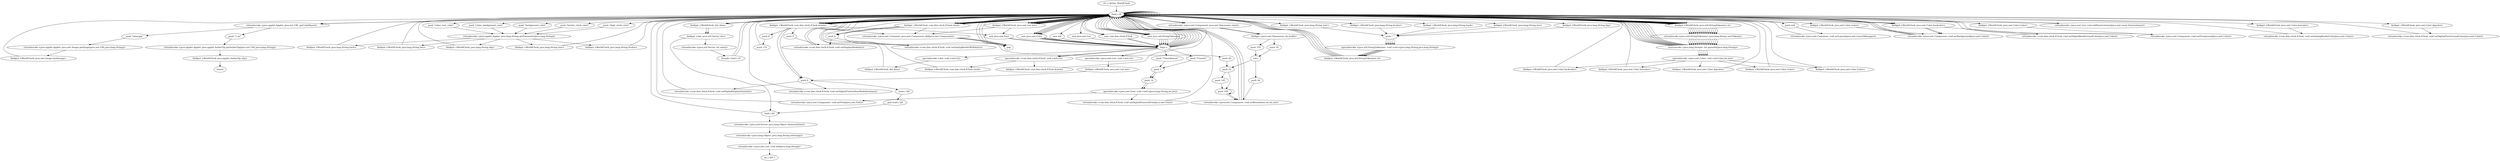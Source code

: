 digraph "" {
    "r0 := @this: WorldClock"
    "load.r r0"
    "r0 := @this: WorldClock"->"load.r r0";
    "load.r r0"->"load.r r0";
    "load.r r0"->"load.r r0";
    "virtualinvoke <java.applet.Applet: java.net.URL getCodeBase()>"
    "load.r r0"->"virtualinvoke <java.applet.Applet: java.net.URL getCodeBase()>";
    "push \"inter.jpg\""
    "virtualinvoke <java.applet.Applet: java.net.URL getCodeBase()>"->"push \"inter.jpg\"";
    "virtualinvoke <java.applet.Applet: java.awt.Image getImage(java.net.URL,java.lang.String)>"
    "push \"inter.jpg\""->"virtualinvoke <java.applet.Applet: java.awt.Image getImage(java.net.URL,java.lang.String)>";
    "fieldput <WorldClock: java.awt.Image backimage>"
    "virtualinvoke <java.applet.Applet: java.awt.Image getImage(java.net.URL,java.lang.String)>"->"fieldput <WorldClock: java.awt.Image backimage>";
    "fieldput <WorldClock: java.awt.Image backimage>"->"load.r r0";
    "load.r r0"->"load.r r0";
    "push \"background_color\""
    "load.r r0"->"push \"background_color\"";
    "virtualinvoke <java.applet.Applet: java.lang.String getParameter(java.lang.String)>"
    "push \"background_color\""->"virtualinvoke <java.applet.Applet: java.lang.String getParameter(java.lang.String)>";
    "fieldput <WorldClock: java.lang.String back>"
    "virtualinvoke <java.applet.Applet: java.lang.String getParameter(java.lang.String)>"->"fieldput <WorldClock: java.lang.String back>";
    "fieldput <WorldClock: java.lang.String back>"->"load.r r0";
    "new java.util.StringTokenizer"
    "load.r r0"->"new java.util.StringTokenizer";
    "dup1.r"
    "new java.util.StringTokenizer"->"dup1.r";
    "dup1.r"->"load.r r0";
    "fieldget <WorldClock: java.lang.String back>"
    "load.r r0"->"fieldget <WorldClock: java.lang.String back>";
    "push \",\""
    "fieldget <WorldClock: java.lang.String back>"->"push \",\"";
    "specialinvoke <java.util.StringTokenizer: void <init>(java.lang.String,java.lang.String)>"
    "push \",\""->"specialinvoke <java.util.StringTokenizer: void <init>(java.lang.String,java.lang.String)>";
    "fieldput <WorldClock: java.util.StringTokenizer st>"
    "specialinvoke <java.util.StringTokenizer: void <init>(java.lang.String,java.lang.String)>"->"fieldput <WorldClock: java.util.StringTokenizer st>";
    "fieldput <WorldClock: java.util.StringTokenizer st>"->"load.r r0";
    "new java.awt.Color"
    "load.r r0"->"new java.awt.Color";
    "new java.awt.Color"->"dup1.r";
    "dup1.r"->"load.r r0";
    "fieldget <WorldClock: java.util.StringTokenizer st>"
    "load.r r0"->"fieldget <WorldClock: java.util.StringTokenizer st>";
    "virtualinvoke <java.util.StringTokenizer: java.lang.String nextToken()>"
    "fieldget <WorldClock: java.util.StringTokenizer st>"->"virtualinvoke <java.util.StringTokenizer: java.lang.String nextToken()>";
    "staticinvoke <java.lang.Integer: int parseInt(java.lang.String)>"
    "virtualinvoke <java.util.StringTokenizer: java.lang.String nextToken()>"->"staticinvoke <java.lang.Integer: int parseInt(java.lang.String)>";
    "staticinvoke <java.lang.Integer: int parseInt(java.lang.String)>"->"load.r r0";
    "load.r r0"->"fieldget <WorldClock: java.util.StringTokenizer st>";
    "fieldget <WorldClock: java.util.StringTokenizer st>"->"virtualinvoke <java.util.StringTokenizer: java.lang.String nextToken()>";
    "virtualinvoke <java.util.StringTokenizer: java.lang.String nextToken()>"->"staticinvoke <java.lang.Integer: int parseInt(java.lang.String)>";
    "staticinvoke <java.lang.Integer: int parseInt(java.lang.String)>"->"load.r r0";
    "load.r r0"->"fieldget <WorldClock: java.util.StringTokenizer st>";
    "fieldget <WorldClock: java.util.StringTokenizer st>"->"virtualinvoke <java.util.StringTokenizer: java.lang.String nextToken()>";
    "virtualinvoke <java.util.StringTokenizer: java.lang.String nextToken()>"->"staticinvoke <java.lang.Integer: int parseInt(java.lang.String)>";
    "specialinvoke <java.awt.Color: void <init>(int,int,int)>"
    "staticinvoke <java.lang.Integer: int parseInt(java.lang.String)>"->"specialinvoke <java.awt.Color: void <init>(int,int,int)>";
    "fieldput <WorldClock: java.awt.Color backcolor>"
    "specialinvoke <java.awt.Color: void <init>(int,int,int)>"->"fieldput <WorldClock: java.awt.Color backcolor>";
    "fieldput <WorldClock: java.awt.Color backcolor>"->"load.r r0";
    "load.r r0"->"load.r r0";
    "push \"border_clock_color\""
    "load.r r0"->"push \"border_clock_color\"";
    "push \"border_clock_color\""->"virtualinvoke <java.applet.Applet: java.lang.String getParameter(java.lang.String)>";
    "fieldput <WorldClock: java.lang.String bor>"
    "virtualinvoke <java.applet.Applet: java.lang.String getParameter(java.lang.String)>"->"fieldput <WorldClock: java.lang.String bor>";
    "fieldput <WorldClock: java.lang.String bor>"->"load.r r0";
    "load.r r0"->"new java.util.StringTokenizer";
    "new java.util.StringTokenizer"->"dup1.r";
    "dup1.r"->"load.r r0";
    "fieldget <WorldClock: java.lang.String bor>"
    "load.r r0"->"fieldget <WorldClock: java.lang.String bor>";
    "fieldget <WorldClock: java.lang.String bor>"->"push \",\"";
    "push \",\""->"specialinvoke <java.util.StringTokenizer: void <init>(java.lang.String,java.lang.String)>";
    "specialinvoke <java.util.StringTokenizer: void <init>(java.lang.String,java.lang.String)>"->"fieldput <WorldClock: java.util.StringTokenizer st>";
    "fieldput <WorldClock: java.util.StringTokenizer st>"->"load.r r0";
    "load.r r0"->"new java.awt.Color";
    "new java.awt.Color"->"dup1.r";
    "dup1.r"->"load.r r0";
    "load.r r0"->"fieldget <WorldClock: java.util.StringTokenizer st>";
    "fieldget <WorldClock: java.util.StringTokenizer st>"->"virtualinvoke <java.util.StringTokenizer: java.lang.String nextToken()>";
    "virtualinvoke <java.util.StringTokenizer: java.lang.String nextToken()>"->"staticinvoke <java.lang.Integer: int parseInt(java.lang.String)>";
    "staticinvoke <java.lang.Integer: int parseInt(java.lang.String)>"->"load.r r0";
    "load.r r0"->"fieldget <WorldClock: java.util.StringTokenizer st>";
    "fieldget <WorldClock: java.util.StringTokenizer st>"->"virtualinvoke <java.util.StringTokenizer: java.lang.String nextToken()>";
    "virtualinvoke <java.util.StringTokenizer: java.lang.String nextToken()>"->"staticinvoke <java.lang.Integer: int parseInt(java.lang.String)>";
    "staticinvoke <java.lang.Integer: int parseInt(java.lang.String)>"->"load.r r0";
    "load.r r0"->"fieldget <WorldClock: java.util.StringTokenizer st>";
    "fieldget <WorldClock: java.util.StringTokenizer st>"->"virtualinvoke <java.util.StringTokenizer: java.lang.String nextToken()>";
    "virtualinvoke <java.util.StringTokenizer: java.lang.String nextToken()>"->"staticinvoke <java.lang.Integer: int parseInt(java.lang.String)>";
    "staticinvoke <java.lang.Integer: int parseInt(java.lang.String)>"->"specialinvoke <java.awt.Color: void <init>(int,int,int)>";
    "fieldput <WorldClock: java.awt.Color borcolor>"
    "specialinvoke <java.awt.Color: void <init>(int,int,int)>"->"fieldput <WorldClock: java.awt.Color borcolor>";
    "fieldput <WorldClock: java.awt.Color borcolor>"->"load.r r0";
    "load.r r0"->"load.r r0";
    "push \"digit_clock_color\""
    "load.r r0"->"push \"digit_clock_color\"";
    "push \"digit_clock_color\""->"virtualinvoke <java.applet.Applet: java.lang.String getParameter(java.lang.String)>";
    "fieldput <WorldClock: java.lang.String dig>"
    "virtualinvoke <java.applet.Applet: java.lang.String getParameter(java.lang.String)>"->"fieldput <WorldClock: java.lang.String dig>";
    "fieldput <WorldClock: java.lang.String dig>"->"load.r r0";
    "load.r r0"->"new java.util.StringTokenizer";
    "new java.util.StringTokenizer"->"dup1.r";
    "dup1.r"->"load.r r0";
    "fieldget <WorldClock: java.lang.String dig>"
    "load.r r0"->"fieldget <WorldClock: java.lang.String dig>";
    "fieldget <WorldClock: java.lang.String dig>"->"push \",\"";
    "push \",\""->"specialinvoke <java.util.StringTokenizer: void <init>(java.lang.String,java.lang.String)>";
    "specialinvoke <java.util.StringTokenizer: void <init>(java.lang.String,java.lang.String)>"->"fieldput <WorldClock: java.util.StringTokenizer st>";
    "fieldput <WorldClock: java.util.StringTokenizer st>"->"load.r r0";
    "load.r r0"->"new java.awt.Color";
    "new java.awt.Color"->"dup1.r";
    "dup1.r"->"load.r r0";
    "load.r r0"->"fieldget <WorldClock: java.util.StringTokenizer st>";
    "fieldget <WorldClock: java.util.StringTokenizer st>"->"virtualinvoke <java.util.StringTokenizer: java.lang.String nextToken()>";
    "virtualinvoke <java.util.StringTokenizer: java.lang.String nextToken()>"->"staticinvoke <java.lang.Integer: int parseInt(java.lang.String)>";
    "staticinvoke <java.lang.Integer: int parseInt(java.lang.String)>"->"load.r r0";
    "load.r r0"->"fieldget <WorldClock: java.util.StringTokenizer st>";
    "fieldget <WorldClock: java.util.StringTokenizer st>"->"virtualinvoke <java.util.StringTokenizer: java.lang.String nextToken()>";
    "virtualinvoke <java.util.StringTokenizer: java.lang.String nextToken()>"->"staticinvoke <java.lang.Integer: int parseInt(java.lang.String)>";
    "staticinvoke <java.lang.Integer: int parseInt(java.lang.String)>"->"load.r r0";
    "load.r r0"->"fieldget <WorldClock: java.util.StringTokenizer st>";
    "fieldget <WorldClock: java.util.StringTokenizer st>"->"virtualinvoke <java.util.StringTokenizer: java.lang.String nextToken()>";
    "virtualinvoke <java.util.StringTokenizer: java.lang.String nextToken()>"->"staticinvoke <java.lang.Integer: int parseInt(java.lang.String)>";
    "staticinvoke <java.lang.Integer: int parseInt(java.lang.String)>"->"specialinvoke <java.awt.Color: void <init>(int,int,int)>";
    "fieldput <WorldClock: java.awt.Color digcolor>"
    "specialinvoke <java.awt.Color: void <init>(int,int,int)>"->"fieldput <WorldClock: java.awt.Color digcolor>";
    "fieldput <WorldClock: java.awt.Color digcolor>"->"load.r r0";
    "load.r r0"->"load.r r0";
    "push \"cities_text_color\""
    "load.r r0"->"push \"cities_text_color\"";
    "push \"cities_text_color\""->"virtualinvoke <java.applet.Applet: java.lang.String getParameter(java.lang.String)>";
    "fieldput <WorldClock: java.lang.String text>"
    "virtualinvoke <java.applet.Applet: java.lang.String getParameter(java.lang.String)>"->"fieldput <WorldClock: java.lang.String text>";
    "fieldput <WorldClock: java.lang.String text>"->"load.r r0";
    "load.r r0"->"new java.util.StringTokenizer";
    "new java.util.StringTokenizer"->"dup1.r";
    "dup1.r"->"load.r r0";
    "fieldget <WorldClock: java.lang.String text>"
    "load.r r0"->"fieldget <WorldClock: java.lang.String text>";
    "fieldget <WorldClock: java.lang.String text>"->"push \",\"";
    "push \",\""->"specialinvoke <java.util.StringTokenizer: void <init>(java.lang.String,java.lang.String)>";
    "specialinvoke <java.util.StringTokenizer: void <init>(java.lang.String,java.lang.String)>"->"fieldput <WorldClock: java.util.StringTokenizer st>";
    "fieldput <WorldClock: java.util.StringTokenizer st>"->"load.r r0";
    "load.r r0"->"new java.awt.Color";
    "new java.awt.Color"->"dup1.r";
    "dup1.r"->"load.r r0";
    "load.r r0"->"fieldget <WorldClock: java.util.StringTokenizer st>";
    "fieldget <WorldClock: java.util.StringTokenizer st>"->"virtualinvoke <java.util.StringTokenizer: java.lang.String nextToken()>";
    "virtualinvoke <java.util.StringTokenizer: java.lang.String nextToken()>"->"staticinvoke <java.lang.Integer: int parseInt(java.lang.String)>";
    "staticinvoke <java.lang.Integer: int parseInt(java.lang.String)>"->"load.r r0";
    "load.r r0"->"fieldget <WorldClock: java.util.StringTokenizer st>";
    "fieldget <WorldClock: java.util.StringTokenizer st>"->"virtualinvoke <java.util.StringTokenizer: java.lang.String nextToken()>";
    "virtualinvoke <java.util.StringTokenizer: java.lang.String nextToken()>"->"staticinvoke <java.lang.Integer: int parseInt(java.lang.String)>";
    "staticinvoke <java.lang.Integer: int parseInt(java.lang.String)>"->"load.r r0";
    "load.r r0"->"fieldget <WorldClock: java.util.StringTokenizer st>";
    "fieldget <WorldClock: java.util.StringTokenizer st>"->"virtualinvoke <java.util.StringTokenizer: java.lang.String nextToken()>";
    "virtualinvoke <java.util.StringTokenizer: java.lang.String nextToken()>"->"staticinvoke <java.lang.Integer: int parseInt(java.lang.String)>";
    "staticinvoke <java.lang.Integer: int parseInt(java.lang.String)>"->"specialinvoke <java.awt.Color: void <init>(int,int,int)>";
    "fieldput <WorldClock: java.awt.Color tcolor>"
    "specialinvoke <java.awt.Color: void <init>(int,int,int)>"->"fieldput <WorldClock: java.awt.Color tcolor>";
    "fieldput <WorldClock: java.awt.Color tcolor>"->"load.r r0";
    "load.r r0"->"load.r r0";
    "push \"cities_background_color\""
    "load.r r0"->"push \"cities_background_color\"";
    "push \"cities_background_color\""->"virtualinvoke <java.applet.Applet: java.lang.String getParameter(java.lang.String)>";
    "fieldput <WorldClock: java.lang.String ltcolor>"
    "virtualinvoke <java.applet.Applet: java.lang.String getParameter(java.lang.String)>"->"fieldput <WorldClock: java.lang.String ltcolor>";
    "fieldput <WorldClock: java.lang.String ltcolor>"->"load.r r0";
    "load.r r0"->"new java.util.StringTokenizer";
    "new java.util.StringTokenizer"->"dup1.r";
    "dup1.r"->"load.r r0";
    "fieldget <WorldClock: java.lang.String ltcolor>"
    "load.r r0"->"fieldget <WorldClock: java.lang.String ltcolor>";
    "fieldget <WorldClock: java.lang.String ltcolor>"->"push \",\"";
    "push \",\""->"specialinvoke <java.util.StringTokenizer: void <init>(java.lang.String,java.lang.String)>";
    "specialinvoke <java.util.StringTokenizer: void <init>(java.lang.String,java.lang.String)>"->"fieldput <WorldClock: java.util.StringTokenizer st>";
    "fieldput <WorldClock: java.util.StringTokenizer st>"->"load.r r0";
    "load.r r0"->"new java.awt.Color";
    "new java.awt.Color"->"dup1.r";
    "dup1.r"->"load.r r0";
    "load.r r0"->"fieldget <WorldClock: java.util.StringTokenizer st>";
    "fieldget <WorldClock: java.util.StringTokenizer st>"->"virtualinvoke <java.util.StringTokenizer: java.lang.String nextToken()>";
    "virtualinvoke <java.util.StringTokenizer: java.lang.String nextToken()>"->"staticinvoke <java.lang.Integer: int parseInt(java.lang.String)>";
    "staticinvoke <java.lang.Integer: int parseInt(java.lang.String)>"->"load.r r0";
    "load.r r0"->"fieldget <WorldClock: java.util.StringTokenizer st>";
    "fieldget <WorldClock: java.util.StringTokenizer st>"->"virtualinvoke <java.util.StringTokenizer: java.lang.String nextToken()>";
    "virtualinvoke <java.util.StringTokenizer: java.lang.String nextToken()>"->"staticinvoke <java.lang.Integer: int parseInt(java.lang.String)>";
    "staticinvoke <java.lang.Integer: int parseInt(java.lang.String)>"->"load.r r0";
    "load.r r0"->"fieldget <WorldClock: java.util.StringTokenizer st>";
    "fieldget <WorldClock: java.util.StringTokenizer st>"->"virtualinvoke <java.util.StringTokenizer: java.lang.String nextToken()>";
    "virtualinvoke <java.util.StringTokenizer: java.lang.String nextToken()>"->"staticinvoke <java.lang.Integer: int parseInt(java.lang.String)>";
    "staticinvoke <java.lang.Integer: int parseInt(java.lang.String)>"->"specialinvoke <java.awt.Color: void <init>(int,int,int)>";
    "fieldput <WorldClock: java.awt.Color lcolor>"
    "specialinvoke <java.awt.Color: void <init>(int,int,int)>"->"fieldput <WorldClock: java.awt.Color lcolor>";
    "fieldput <WorldClock: java.awt.Color lcolor>"->"load.r r0";
    "push null"
    "load.r r0"->"push null";
    "virtualinvoke <java.awt.Container: void setLayout(java.awt.LayoutManager)>"
    "push null"->"virtualinvoke <java.awt.Container: void setLayout(java.awt.LayoutManager)>";
    "virtualinvoke <java.awt.Container: void setLayout(java.awt.LayoutManager)>"->"load.r r0";
    "load.r r0"->"load.r r0";
    "fieldget <WorldClock: java.awt.Color backcolor>"
    "load.r r0"->"fieldget <WorldClock: java.awt.Color backcolor>";
    "virtualinvoke <java.awt.Component: void setBackground(java.awt.Color)>"
    "fieldget <WorldClock: java.awt.Color backcolor>"->"virtualinvoke <java.awt.Component: void setBackground(java.awt.Color)>";
    "virtualinvoke <java.awt.Component: void setBackground(java.awt.Color)>"->"load.r r0";
    "new dat"
    "load.r r0"->"new dat";
    "new dat"->"dup1.r";
    "specialinvoke <dat: void <init>()>"
    "dup1.r"->"specialinvoke <dat: void <init>()>";
    "fieldput <WorldClock: dat data>"
    "specialinvoke <dat: void <init>()>"->"fieldput <WorldClock: dat data>";
    "fieldput <WorldClock: dat data>"->"load.r r0";
    "new java.awt.List"
    "load.r r0"->"new java.awt.List";
    "new java.awt.List"->"dup1.r";
    "specialinvoke <java.awt.List: void <init>()>"
    "dup1.r"->"specialinvoke <java.awt.List: void <init>()>";
    "fieldput <WorldClock: java.awt.List list>"
    "specialinvoke <java.awt.List: void <init>()>"->"fieldput <WorldClock: java.awt.List list>";
    "push 0"
    "fieldput <WorldClock: java.awt.List list>"->"push 0";
    "store.i i20"
    "push 0"->"store.i i20";
    "goto load.i i20"
    "store.i i20"->"goto load.i i20";
    "load.i i20"
    "goto load.i i20"->"load.i i20";
    "load.i i20"->"load.r r0";
    "fieldget <WorldClock: dat data>"
    "load.r r0"->"fieldget <WorldClock: dat data>";
    "fieldget <dat: java.util.Vector city>"
    "fieldget <WorldClock: dat data>"->"fieldget <dat: java.util.Vector city>";
    "virtualinvoke <java.util.Vector: int size()>"
    "fieldget <dat: java.util.Vector city>"->"virtualinvoke <java.util.Vector: int size()>";
    "ifcmplt.i load.r r0"
    "virtualinvoke <java.util.Vector: int size()>"->"ifcmplt.i load.r r0";
    "ifcmplt.i load.r r0"->"load.r r0";
    "fieldget <WorldClock: java.awt.List list>"
    "load.r r0"->"fieldget <WorldClock: java.awt.List list>";
    "fieldget <WorldClock: java.awt.List list>"->"load.r r0";
    "virtualinvoke <java.awt.Component: java.awt.Dimension size()>"
    "load.r r0"->"virtualinvoke <java.awt.Component: java.awt.Dimension size()>";
    "fieldget <java.awt.Dimension: int width>"
    "virtualinvoke <java.awt.Component: java.awt.Dimension size()>"->"fieldget <java.awt.Dimension: int width>";
    "push 155"
    "fieldget <java.awt.Dimension: int width>"->"push 155";
    "sub.i"
    "push 155"->"sub.i";
    "push 10"
    "sub.i"->"push 10";
    "push 145"
    "push 10"->"push 145";
    "push 100"
    "push 145"->"push 100";
    "virtualinvoke <java.awt.Component: void setBounds(int,int,int,int)>"
    "push 100"->"virtualinvoke <java.awt.Component: void setBounds(int,int,int,int)>";
    "virtualinvoke <java.awt.Component: void setBounds(int,int,int,int)>"->"load.r r0";
    "load.r r0"->"fieldget <WorldClock: java.awt.List list>";
    "new java.awt.Font"
    "fieldget <WorldClock: java.awt.List list>"->"new java.awt.Font";
    "new java.awt.Font"->"dup1.r";
    "push \"Courier\""
    "dup1.r"->"push \"Courier\"";
    "push 1"
    "push \"Courier\""->"push 1";
    "push 14"
    "push 1"->"push 14";
    "specialinvoke <java.awt.Font: void <init>(java.lang.String,int,int)>"
    "push 14"->"specialinvoke <java.awt.Font: void <init>(java.lang.String,int,int)>";
    "virtualinvoke <java.awt.Component: void setFont(java.awt.Font)>"
    "specialinvoke <java.awt.Font: void <init>(java.lang.String,int,int)>"->"virtualinvoke <java.awt.Component: void setFont(java.awt.Font)>";
    "virtualinvoke <java.awt.Component: void setFont(java.awt.Font)>"->"load.r r0";
    "load.r r0"->"fieldget <WorldClock: java.awt.List list>";
    "fieldget <WorldClock: java.awt.List list>"->"load.r r0";
    "fieldget <WorldClock: java.awt.Color lcolor>"
    "load.r r0"->"fieldget <WorldClock: java.awt.Color lcolor>";
    "fieldget <WorldClock: java.awt.Color lcolor>"->"virtualinvoke <java.awt.Component: void setBackground(java.awt.Color)>";
    "virtualinvoke <java.awt.Component: void setBackground(java.awt.Color)>"->"load.r r0";
    "load.r r0"->"fieldget <WorldClock: java.awt.List list>";
    "fieldget <WorldClock: java.awt.List list>"->"load.r r0";
    "fieldget <WorldClock: java.awt.Color tcolor>"
    "load.r r0"->"fieldget <WorldClock: java.awt.Color tcolor>";
    "virtualinvoke <java.awt.Component: void setForeground(java.awt.Color)>"
    "fieldget <WorldClock: java.awt.Color tcolor>"->"virtualinvoke <java.awt.Component: void setForeground(java.awt.Color)>";
    "virtualinvoke <java.awt.Component: void setForeground(java.awt.Color)>"->"load.r r0";
    "load.r r0"->"load.r r0";
    "load.r r0"->"fieldget <WorldClock: java.awt.List list>";
    "virtualinvoke <java.awt.Container: java.awt.Component add(java.awt.Component)>"
    "fieldget <WorldClock: java.awt.List list>"->"virtualinvoke <java.awt.Container: java.awt.Component add(java.awt.Component)>";
    "pop"
    "virtualinvoke <java.awt.Container: java.awt.Component add(java.awt.Component)>"->"pop";
    "pop"->"load.r r0";
    "load.r r0"->"fieldget <WorldClock: java.awt.List list>";
    "fieldget <WorldClock: java.awt.List list>"->"load.r r0";
    "virtualinvoke <java.awt.List: void addItemListener(java.awt.event.ItemListener)>"
    "load.r r0"->"virtualinvoke <java.awt.List: void addItemListener(java.awt.event.ItemListener)>";
    "virtualinvoke <java.awt.List: void addItemListener(java.awt.event.ItemListener)>"->"load.r r0";
    "new com.ibm.clock.IClock"
    "load.r r0"->"new com.ibm.clock.IClock";
    "new com.ibm.clock.IClock"->"dup1.r";
    "specialinvoke <com.ibm.clock.IClock: void <init>()>"
    "dup1.r"->"specialinvoke <com.ibm.clock.IClock: void <init>()>";
    "fieldput <WorldClock: com.ibm.clock.IClock clock>"
    "specialinvoke <com.ibm.clock.IClock: void <init>()>"->"fieldput <WorldClock: com.ibm.clock.IClock clock>";
    "fieldput <WorldClock: com.ibm.clock.IClock clock>"->"load.r r0";
    "fieldget <WorldClock: com.ibm.clock.IClock clock>"
    "load.r r0"->"fieldget <WorldClock: com.ibm.clock.IClock clock>";
    "push 4"
    "fieldget <WorldClock: com.ibm.clock.IClock clock>"->"push 4";
    "virtualinvoke <com.ibm.clock.IClock: void setDisplayMode(int)>"
    "push 4"->"virtualinvoke <com.ibm.clock.IClock: void setDisplayMode(int)>";
    "virtualinvoke <com.ibm.clock.IClock: void setDisplayMode(int)>"->"load.r r0";
    "load.r r0"->"fieldget <WorldClock: com.ibm.clock.IClock clock>";
    "push 20"
    "fieldget <WorldClock: com.ibm.clock.IClock clock>"->"push 20";
    "push 20"->"push 10";
    "push 10"->"push 100";
    "push 100"->"push 100";
    "push 100"->"virtualinvoke <java.awt.Component: void setBounds(int,int,int,int)>";
    "virtualinvoke <java.awt.Component: void setBounds(int,int,int,int)>"->"load.r r0";
    "load.r r0"->"fieldget <WorldClock: com.ibm.clock.IClock clock>";
    "fieldget <WorldClock: com.ibm.clock.IClock clock>"->"load.r r0";
    "load.r r0"->"fieldget <WorldClock: java.awt.Color backcolor>";
    "fieldget <WorldClock: java.awt.Color backcolor>"->"virtualinvoke <java.awt.Component: void setBackground(java.awt.Color)>";
    "virtualinvoke <java.awt.Component: void setBackground(java.awt.Color)>"->"load.r r0";
    "load.r r0"->"fieldget <WorldClock: com.ibm.clock.IClock clock>";
    "fieldget <WorldClock: com.ibm.clock.IClock clock>"->"load.r r0";
    "fieldget <WorldClock: java.awt.Color borcolor>"
    "load.r r0"->"fieldget <WorldClock: java.awt.Color borcolor>";
    "virtualinvoke <com.ibm.clock.IClock: void setAnalogBorderColor(java.awt.Color)>"
    "fieldget <WorldClock: java.awt.Color borcolor>"->"virtualinvoke <com.ibm.clock.IClock: void setAnalogBorderColor(java.awt.Color)>";
    "virtualinvoke <com.ibm.clock.IClock: void setAnalogBorderColor(java.awt.Color)>"->"load.r r0";
    "load.r r0"->"fieldget <WorldClock: com.ibm.clock.IClock clock>";
    "fieldget <WorldClock: com.ibm.clock.IClock clock>"->"push 4";
    "virtualinvoke <com.ibm.clock.IClock: void setAnalogBorderWidth(int)>"
    "push 4"->"virtualinvoke <com.ibm.clock.IClock: void setAnalogBorderWidth(int)>";
    "virtualinvoke <com.ibm.clock.IClock: void setAnalogBorderWidth(int)>"->"load.r r0";
    "load.r r0"->"load.r r0";
    "load.r r0"->"fieldget <WorldClock: com.ibm.clock.IClock clock>";
    "fieldget <WorldClock: com.ibm.clock.IClock clock>"->"virtualinvoke <java.awt.Container: java.awt.Component add(java.awt.Component)>";
    "virtualinvoke <java.awt.Container: java.awt.Component add(java.awt.Component)>"->"pop";
    "pop"->"load.r r0";
    "load.r r0"->"new com.ibm.clock.IClock";
    "new com.ibm.clock.IClock"->"dup1.r";
    "dup1.r"->"specialinvoke <com.ibm.clock.IClock: void <init>()>";
    "fieldput <WorldClock: com.ibm.clock.IClock dclock>"
    "specialinvoke <com.ibm.clock.IClock: void <init>()>"->"fieldput <WorldClock: com.ibm.clock.IClock dclock>";
    "fieldput <WorldClock: com.ibm.clock.IClock dclock>"->"load.r r0";
    "fieldget <WorldClock: com.ibm.clock.IClock dclock>"
    "load.r r0"->"fieldget <WorldClock: com.ibm.clock.IClock dclock>";
    "push 5"
    "fieldget <WorldClock: com.ibm.clock.IClock dclock>"->"push 5";
    "push 5"->"virtualinvoke <com.ibm.clock.IClock: void setDisplayMode(int)>";
    "virtualinvoke <com.ibm.clock.IClock: void setDisplayMode(int)>"->"load.r r0";
    "load.r r0"->"fieldget <WorldClock: com.ibm.clock.IClock dclock>";
    "push 8"
    "fieldget <WorldClock: com.ibm.clock.IClock dclock>"->"push 8";
    "push 110"
    "push 8"->"push 110";
    "push 110"->"load.r r0";
    "load.r r0"->"virtualinvoke <java.awt.Component: java.awt.Dimension size()>";
    "virtualinvoke <java.awt.Component: java.awt.Dimension size()>"->"fieldget <java.awt.Dimension: int width>";
    "push 16"
    "fieldget <java.awt.Dimension: int width>"->"push 16";
    "push 16"->"sub.i";
    "push 34"
    "sub.i"->"push 34";
    "push 34"->"virtualinvoke <java.awt.Component: void setBounds(int,int,int,int)>";
    "virtualinvoke <java.awt.Component: void setBounds(int,int,int,int)>"->"load.r r0";
    "load.r r0"->"fieldget <WorldClock: com.ibm.clock.IClock dclock>";
    "fieldget <WorldClock: com.ibm.clock.IClock dclock>"->"load.r r0";
    "load.r r0"->"fieldget <WorldClock: java.awt.Color backcolor>";
    "virtualinvoke <com.ibm.clock.IClock: void setDigitalBackGroundColor(java.awt.Color)>"
    "fieldget <WorldClock: java.awt.Color backcolor>"->"virtualinvoke <com.ibm.clock.IClock: void setDigitalBackGroundColor(java.awt.Color)>";
    "virtualinvoke <com.ibm.clock.IClock: void setDigitalBackGroundColor(java.awt.Color)>"->"load.r r0";
    "load.r r0"->"fieldget <WorldClock: com.ibm.clock.IClock dclock>";
    "fieldget <WorldClock: com.ibm.clock.IClock dclock>"->"load.r r0";
    "fieldget <WorldClock: java.awt.Color digcolor>"
    "load.r r0"->"fieldget <WorldClock: java.awt.Color digcolor>";
    "virtualinvoke <com.ibm.clock.IClock: void setDigitalForeGroundColor(java.awt.Color)>"
    "fieldget <WorldClock: java.awt.Color digcolor>"->"virtualinvoke <com.ibm.clock.IClock: void setDigitalForeGroundColor(java.awt.Color)>";
    "virtualinvoke <com.ibm.clock.IClock: void setDigitalForeGroundColor(java.awt.Color)>"->"load.r r0";
    "load.r r0"->"fieldget <WorldClock: com.ibm.clock.IClock dclock>";
    "fieldget <WorldClock: com.ibm.clock.IClock dclock>"->"push 0";
    "virtualinvoke <com.ibm.clock.IClock: void setDigitalDisplayStyle(int)>"
    "push 0"->"virtualinvoke <com.ibm.clock.IClock: void setDigitalDisplayStyle(int)>";
    "virtualinvoke <com.ibm.clock.IClock: void setDigitalDisplayStyle(int)>"->"load.r r0";
    "load.r r0"->"fieldget <WorldClock: com.ibm.clock.IClock dclock>";
    "fieldget <WorldClock: com.ibm.clock.IClock dclock>"->"push 0";
    "virtualinvoke <com.ibm.clock.IClock: void setDigitalTwelveHourMode(boolean)>"
    "push 0"->"virtualinvoke <com.ibm.clock.IClock: void setDigitalTwelveHourMode(boolean)>";
    "virtualinvoke <com.ibm.clock.IClock: void setDigitalTwelveHourMode(boolean)>"->"load.r r0";
    "load.r r0"->"fieldget <WorldClock: com.ibm.clock.IClock dclock>";
    "fieldget <WorldClock: com.ibm.clock.IClock dclock>"->"new java.awt.Font";
    "new java.awt.Font"->"dup1.r";
    "push \"TimesRoman\""
    "dup1.r"->"push \"TimesRoman\"";
    "push \"TimesRoman\""->"push 1";
    "push 1"->"push 14";
    "push 14"->"specialinvoke <java.awt.Font: void <init>(java.lang.String,int,int)>";
    "virtualinvoke <com.ibm.clock.IClock: void setDigitalNumeralFont(java.awt.Font)>"
    "specialinvoke <java.awt.Font: void <init>(java.lang.String,int,int)>"->"virtualinvoke <com.ibm.clock.IClock: void setDigitalNumeralFont(java.awt.Font)>";
    "virtualinvoke <com.ibm.clock.IClock: void setDigitalNumeralFont(java.awt.Font)>"->"load.r r0";
    "load.r r0"->"load.r r0";
    "load.r r0"->"fieldget <WorldClock: com.ibm.clock.IClock dclock>";
    "fieldget <WorldClock: com.ibm.clock.IClock dclock>"->"virtualinvoke <java.awt.Container: java.awt.Component add(java.awt.Component)>";
    "virtualinvoke <java.awt.Container: java.awt.Component add(java.awt.Component)>"->"pop";
    "pop"->"load.r r0";
    "load.r r0"->"load.r r0";
    "load.r r0"->"load.r r0";
    "load.r r0"->"virtualinvoke <java.applet.Applet: java.net.URL getCodeBase()>";
    "push \"1.au\""
    "virtualinvoke <java.applet.Applet: java.net.URL getCodeBase()>"->"push \"1.au\"";
    "virtualinvoke <java.applet.Applet: java.applet.AudioClip getAudioClip(java.net.URL,java.lang.String)>"
    "push \"1.au\""->"virtualinvoke <java.applet.Applet: java.applet.AudioClip getAudioClip(java.net.URL,java.lang.String)>";
    "fieldput <WorldClock: java.applet.AudioClip clip>"
    "virtualinvoke <java.applet.Applet: java.applet.AudioClip getAudioClip(java.net.URL,java.lang.String)>"->"fieldput <WorldClock: java.applet.AudioClip clip>";
    "return"
    "fieldput <WorldClock: java.applet.AudioClip clip>"->"return";
    "ifcmplt.i load.r r0"->"load.r r0";
    "load.r r0"->"fieldget <WorldClock: java.awt.List list>";
    "fieldget <WorldClock: java.awt.List list>"->"load.r r0";
    "load.r r0"->"fieldget <WorldClock: dat data>";
    "fieldget <WorldClock: dat data>"->"fieldget <dat: java.util.Vector city>";
    "fieldget <dat: java.util.Vector city>"->"load.i i20";
    "virtualinvoke <java.util.Vector: java.lang.Object elementAt(int)>"
    "load.i i20"->"virtualinvoke <java.util.Vector: java.lang.Object elementAt(int)>";
    "virtualinvoke <java.lang.Object: java.lang.String toString()>"
    "virtualinvoke <java.util.Vector: java.lang.Object elementAt(int)>"->"virtualinvoke <java.lang.Object: java.lang.String toString()>";
    "virtualinvoke <java.awt.List: void add(java.lang.String)>"
    "virtualinvoke <java.lang.Object: java.lang.String toString()>"->"virtualinvoke <java.awt.List: void add(java.lang.String)>";
    "inc.i i20 1"
    "virtualinvoke <java.awt.List: void add(java.lang.String)>"->"inc.i i20 1";
}
